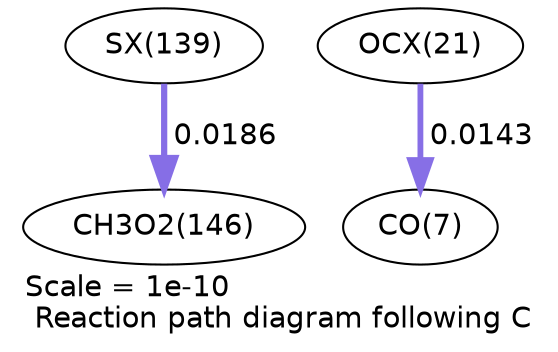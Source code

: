 digraph reaction_paths {
center=1;
s57 -> s29[fontname="Helvetica", penwidth=2.99, arrowsize=1.5, color="0.7, 0.519, 0.9"
, label=" 0.0186"];
s36 -> s9[fontname="Helvetica", penwidth=2.79, arrowsize=1.4, color="0.7, 0.514, 0.9"
, label=" 0.0143"];
s9 [ fontname="Helvetica", label="CO(7)"];
s29 [ fontname="Helvetica", label="CH3O2(146)"];
s36 [ fontname="Helvetica", label="OCX(21)"];
s57 [ fontname="Helvetica", label="SX(139)"];
 label = "Scale = 1e-10\l Reaction path diagram following C";
 fontname = "Helvetica";
}
